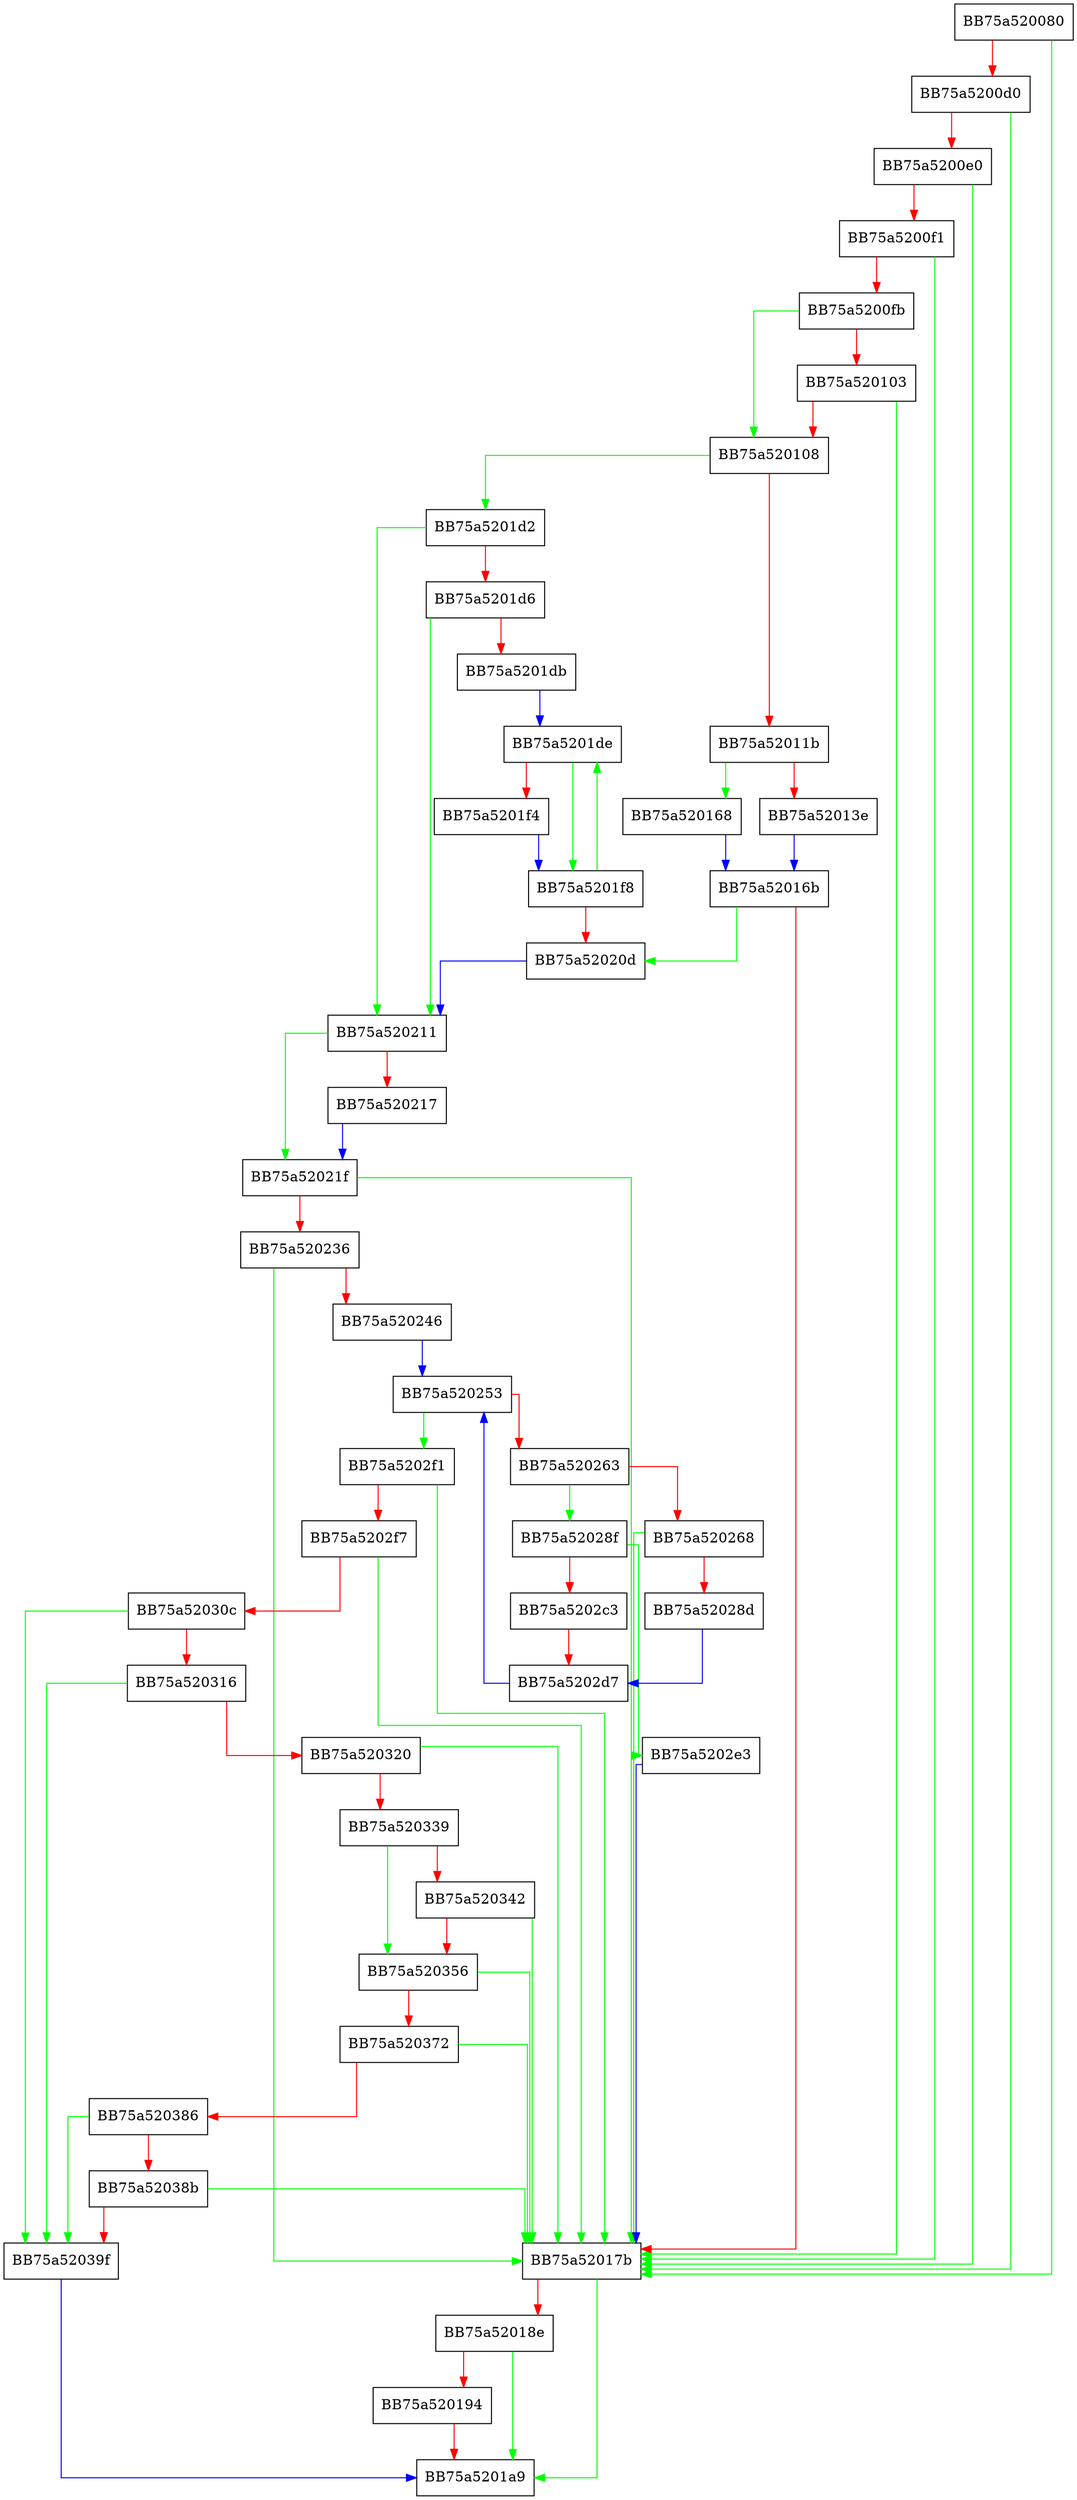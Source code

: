digraph RequestRead {
  node [shape="box"];
  graph [splines=ortho];
  BB75a520080 -> BB75a52017b [color="green"];
  BB75a520080 -> BB75a5200d0 [color="red"];
  BB75a5200d0 -> BB75a52017b [color="green"];
  BB75a5200d0 -> BB75a5200e0 [color="red"];
  BB75a5200e0 -> BB75a52017b [color="green"];
  BB75a5200e0 -> BB75a5200f1 [color="red"];
  BB75a5200f1 -> BB75a52017b [color="green"];
  BB75a5200f1 -> BB75a5200fb [color="red"];
  BB75a5200fb -> BB75a520108 [color="green"];
  BB75a5200fb -> BB75a520103 [color="red"];
  BB75a520103 -> BB75a52017b [color="green"];
  BB75a520103 -> BB75a520108 [color="red"];
  BB75a520108 -> BB75a5201d2 [color="green"];
  BB75a520108 -> BB75a52011b [color="red"];
  BB75a52011b -> BB75a520168 [color="green"];
  BB75a52011b -> BB75a52013e [color="red"];
  BB75a52013e -> BB75a52016b [color="blue"];
  BB75a520168 -> BB75a52016b [color="blue"];
  BB75a52016b -> BB75a52020d [color="green"];
  BB75a52016b -> BB75a52017b [color="red"];
  BB75a52017b -> BB75a5201a9 [color="green"];
  BB75a52017b -> BB75a52018e [color="red"];
  BB75a52018e -> BB75a5201a9 [color="green"];
  BB75a52018e -> BB75a520194 [color="red"];
  BB75a520194 -> BB75a5201a9 [color="red"];
  BB75a5201d2 -> BB75a520211 [color="green"];
  BB75a5201d2 -> BB75a5201d6 [color="red"];
  BB75a5201d6 -> BB75a520211 [color="green"];
  BB75a5201d6 -> BB75a5201db [color="red"];
  BB75a5201db -> BB75a5201de [color="blue"];
  BB75a5201de -> BB75a5201f8 [color="green"];
  BB75a5201de -> BB75a5201f4 [color="red"];
  BB75a5201f4 -> BB75a5201f8 [color="blue"];
  BB75a5201f8 -> BB75a5201de [color="green"];
  BB75a5201f8 -> BB75a52020d [color="red"];
  BB75a52020d -> BB75a520211 [color="blue"];
  BB75a520211 -> BB75a52021f [color="green"];
  BB75a520211 -> BB75a520217 [color="red"];
  BB75a520217 -> BB75a52021f [color="blue"];
  BB75a52021f -> BB75a52017b [color="green"];
  BB75a52021f -> BB75a520236 [color="red"];
  BB75a520236 -> BB75a52017b [color="green"];
  BB75a520236 -> BB75a520246 [color="red"];
  BB75a520246 -> BB75a520253 [color="blue"];
  BB75a520253 -> BB75a5202f1 [color="green"];
  BB75a520253 -> BB75a520263 [color="red"];
  BB75a520263 -> BB75a52028f [color="green"];
  BB75a520263 -> BB75a520268 [color="red"];
  BB75a520268 -> BB75a52017b [color="green"];
  BB75a520268 -> BB75a52028d [color="red"];
  BB75a52028d -> BB75a5202d7 [color="blue"];
  BB75a52028f -> BB75a5202e3 [color="green"];
  BB75a52028f -> BB75a5202c3 [color="red"];
  BB75a5202c3 -> BB75a5202d7 [color="red"];
  BB75a5202d7 -> BB75a520253 [color="blue"];
  BB75a5202e3 -> BB75a52017b [color="blue"];
  BB75a5202f1 -> BB75a52017b [color="green"];
  BB75a5202f1 -> BB75a5202f7 [color="red"];
  BB75a5202f7 -> BB75a52017b [color="green"];
  BB75a5202f7 -> BB75a52030c [color="red"];
  BB75a52030c -> BB75a52039f [color="green"];
  BB75a52030c -> BB75a520316 [color="red"];
  BB75a520316 -> BB75a52039f [color="green"];
  BB75a520316 -> BB75a520320 [color="red"];
  BB75a520320 -> BB75a52017b [color="green"];
  BB75a520320 -> BB75a520339 [color="red"];
  BB75a520339 -> BB75a520356 [color="green"];
  BB75a520339 -> BB75a520342 [color="red"];
  BB75a520342 -> BB75a52017b [color="green"];
  BB75a520342 -> BB75a520356 [color="red"];
  BB75a520356 -> BB75a52017b [color="green"];
  BB75a520356 -> BB75a520372 [color="red"];
  BB75a520372 -> BB75a52017b [color="green"];
  BB75a520372 -> BB75a520386 [color="red"];
  BB75a520386 -> BB75a52039f [color="green"];
  BB75a520386 -> BB75a52038b [color="red"];
  BB75a52038b -> BB75a52017b [color="green"];
  BB75a52038b -> BB75a52039f [color="red"];
  BB75a52039f -> BB75a5201a9 [color="blue"];
}
